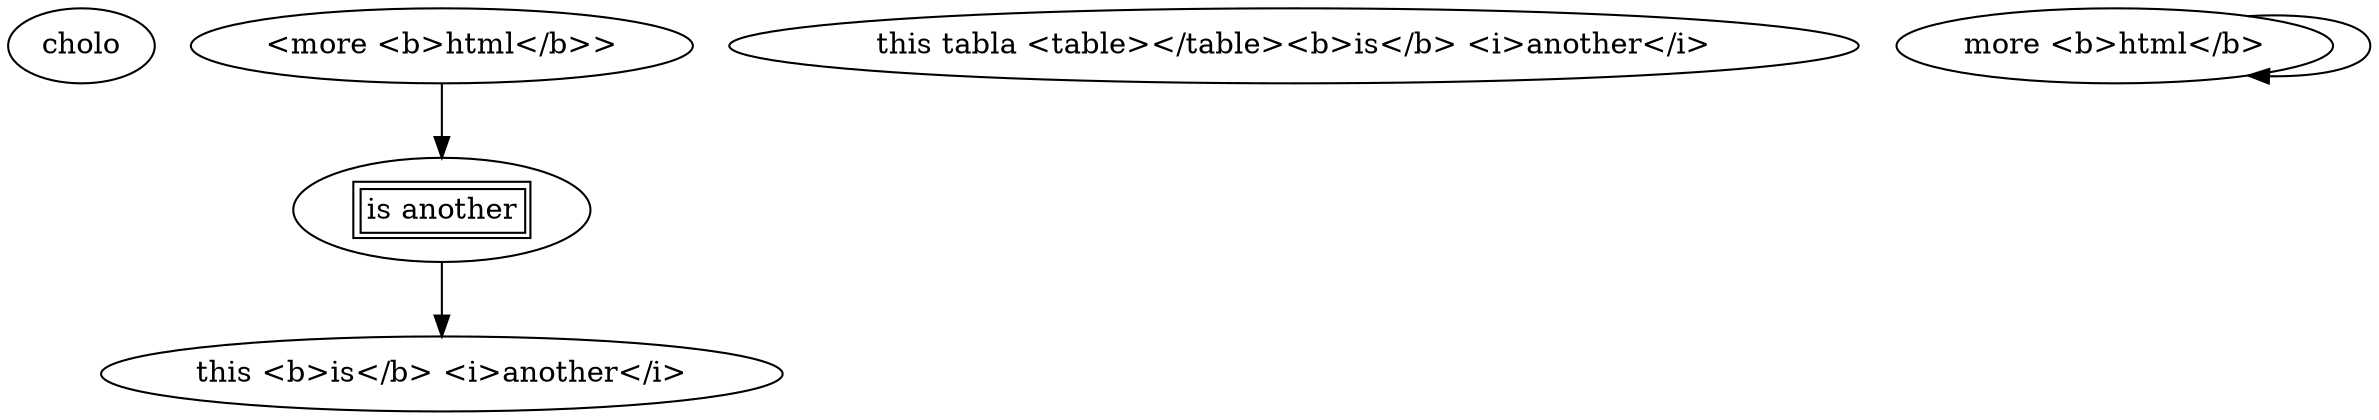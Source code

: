 digraph G {
<abcde> [label=cholo];
<this <b>is</b> a <i>node</i>> [label=<<table><tr><td>is another</td></tr></table>>]; 
<this tabla <table></table><b>is</b> <i>another</i>>;
<more <b>html</b>> -> <more <b>html</b>>;
"<more <b>html</b>>" -> <this <b>is</b> a <i>node</i>>;
<this <b>is</b> a <i>node</i>> -> <this <b>is</b> <i>another</i>>;
}